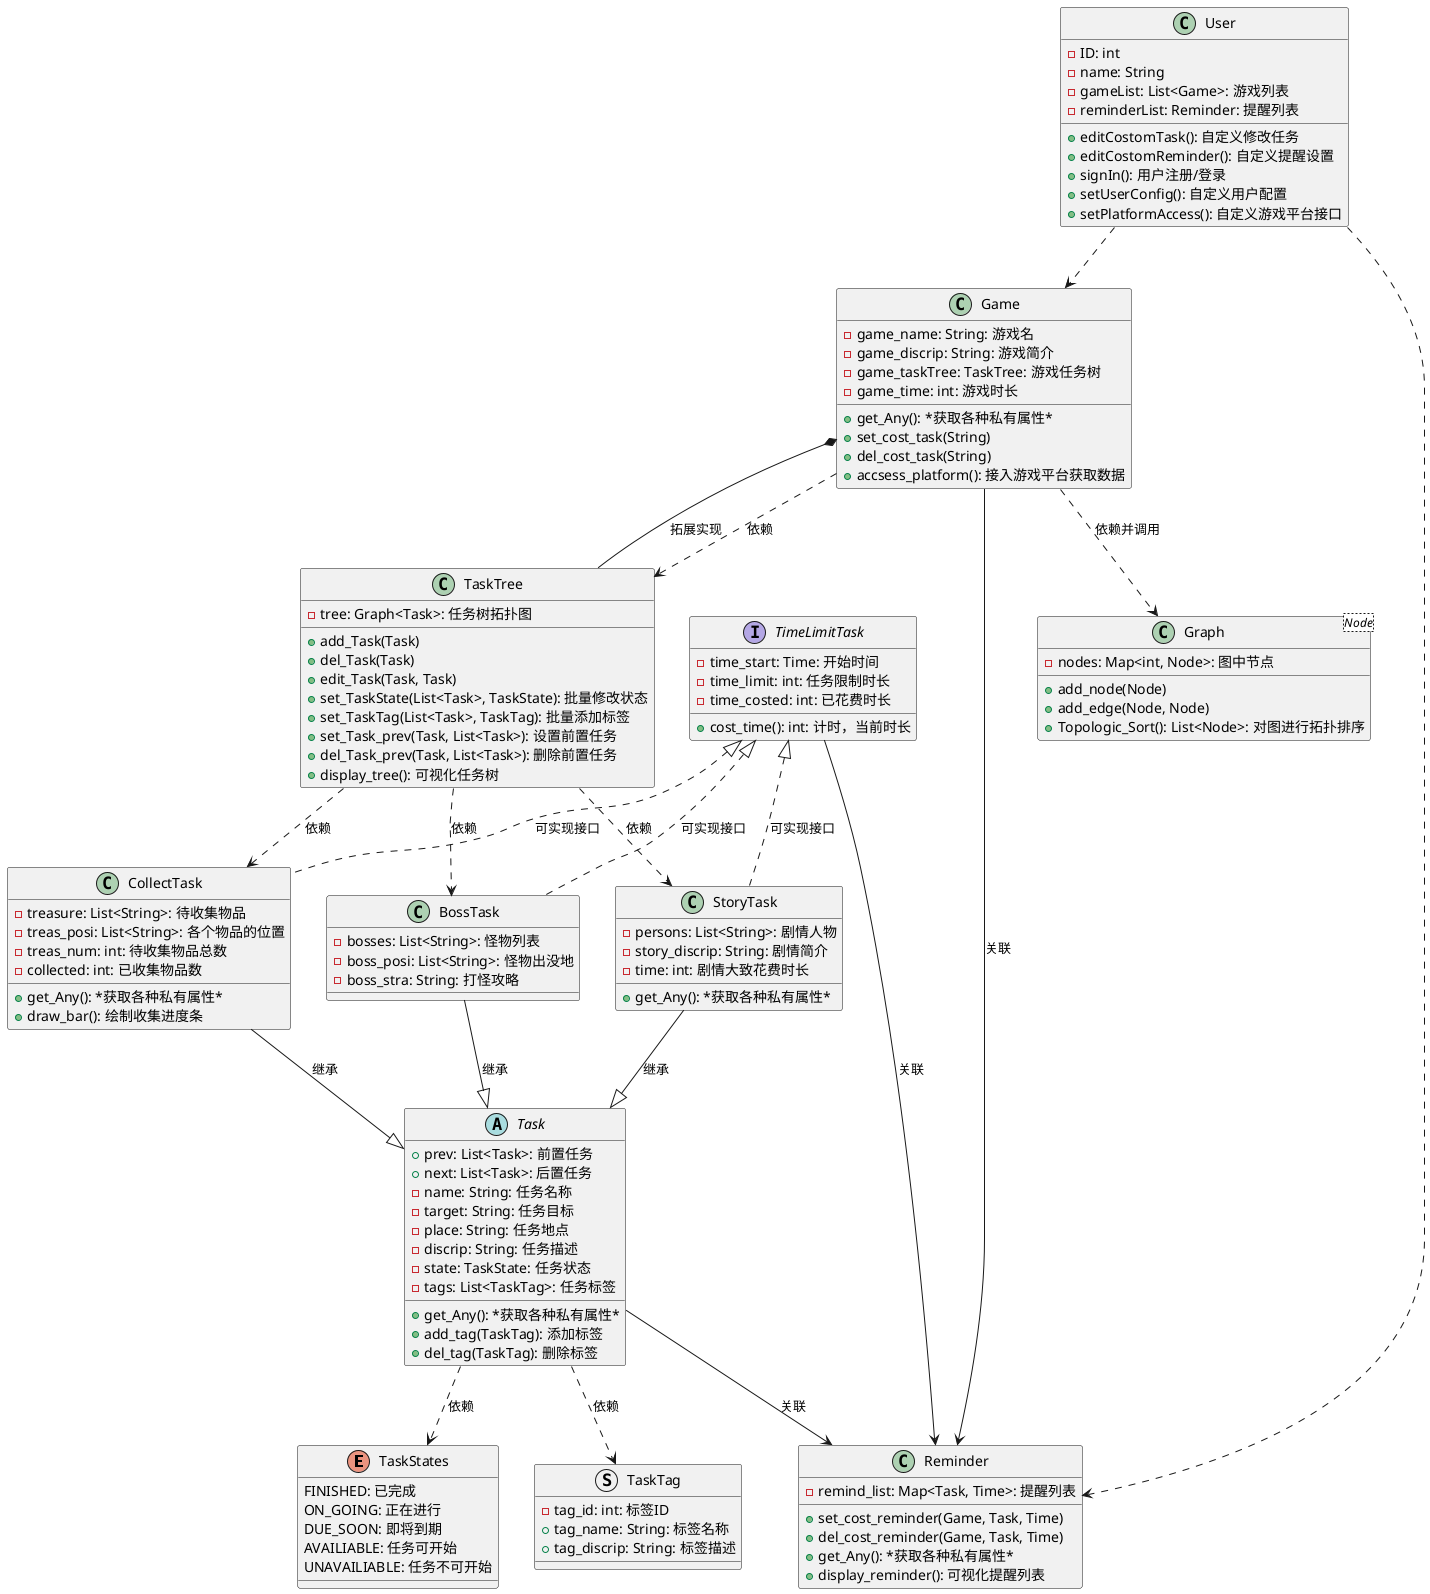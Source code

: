 @startuml Class Diagram

enum TaskStates {
    FINISHED: 已完成
    ON_GOING: 正在进行
    DUE_SOON: 即将到期
    AVAILIABLE: 任务可开始
    UNAVAILIABLE: 任务不可开始
}

struct TaskTag {
    - tag_id: int: 标签ID
    + tag_name: String: 标签名称
    + tag_discrip: String: 标签描述
}

abstract class Task {
    + prev: List<Task>: 前置任务
    + next: List<Task>: 后置任务
    - name: String: 任务名称
    - target: String: 任务目标
    - place: String: 任务地点
    - discrip: String: 任务描述
    - state: TaskState: 任务状态
    - tags: List<TaskTag>: 任务标签

    + get_Any(): *获取各种私有属性*
    + add_tag(TaskTag): 添加标签
    + del_tag(TaskTag): 删除标签
}
Task ..> TaskStates: 依赖
Task ..> TaskTag: 依赖

class StoryTask {
    - persons: List<String>: 剧情人物
    - story_discrip: String: 剧情简介
    - time: int: 剧情大致花费时长

    + get_Any(): *获取各种私有属性*
}
StoryTask --|> Task: 继承

class CollectTask {
    - treasure: List<String>: 待收集物品
    - treas_posi: List<String>: 各个物品的位置
    - treas_num: int: 待收集物品总数
    - collected: int: 已收集物品数

    + get_Any(): *获取各种私有属性*
    + draw_bar(): 绘制收集进度条
}
CollectTask --|> Task: 继承

class BossTask {
    - bosses: List<String>: 怪物列表
    - boss_posi: List<String>: 怪物出没地
    - boss_stra: String: 打怪攻略
}
BossTask --|> Task: 继承

interface TimeLimitTask {
    - time_start: Time: 开始时间
    - time_limit: int: 任务限制时长
    - time_costed: int: 已花费时长
    + cost_time(): int: 计时，当前时长
}
TimeLimitTask <|.. StoryTask: 可实现接口
TimeLimitTask <|.. CollectTask: 可实现接口
TimeLimitTask <|.. BossTask: 可实现接口

class Graph<Node> {
    - nodes: Map<int, Node>: 图中节点
    + add_node(Node)
    + add_edge(Node, Node)
    + Topologic_Sort(): List<Node>: 对图进行拓扑排序
}


class TaskTree {
    - tree: Graph<Task>: 任务树拓扑图
    + add_Task(Task)
    + del_Task(Task)
    + edit_Task(Task, Task)
    + set_TaskState(List<Task>, TaskState): 批量修改状态
    + set_TaskTag(List<Task>, TaskTag): 批量添加标签
    + set_Task_prev(Task, List<Task>): 设置前置任务
    + del_Task_prev(Task, List<Task>): 删除前置任务
    + display_tree(): 可视化任务树
}
TaskTree ..> StoryTask: 依赖
TaskTree ..> CollectTask: 依赖
TaskTree ..> BossTask: 依赖

class Game {
    - game_name: String: 游戏名
    - game_discrip: String: 游戏简介
    - game_taskTree: TaskTree: 游戏任务树
    - game_time: int: 游戏时长

    + get_Any(): *获取各种私有属性*
    + set_cost_task(String)
    + del_cost_task(String)
    + accsess_platform(): 接入游戏平台获取数据
}
Game ..> TaskTree: 依赖
Game ..> Graph: 依赖并调用
Game *-- TaskTree: 拓展实现

class Reminder {
    - remind_list: Map<Task, Time>: 提醒列表
    + set_cost_reminder(Game, Task, Time)
    + del_cost_reminder(Game, Task, Time)
    + get_Any(): *获取各种私有属性*
    + display_reminder(): 可视化提醒列表
}
Game --> Reminder: 关联
Task --> Reminder: 关联
TimeLimitTask --> Reminder: 关联

class User {
    - ID: int
    - name: String
    - gameList: List<Game>: 游戏列表
    - reminderList: Reminder: 提醒列表
    + editCostomTask(): 自定义修改任务
    + editCostomReminder(): 自定义提醒设置
    + signIn(): 用户注册/登录
    + setUserConfig(): 自定义用户配置
    + setPlatformAccess(): 自定义游戏平台接口
}
User ..> Game
User ..> Reminder

@enduml